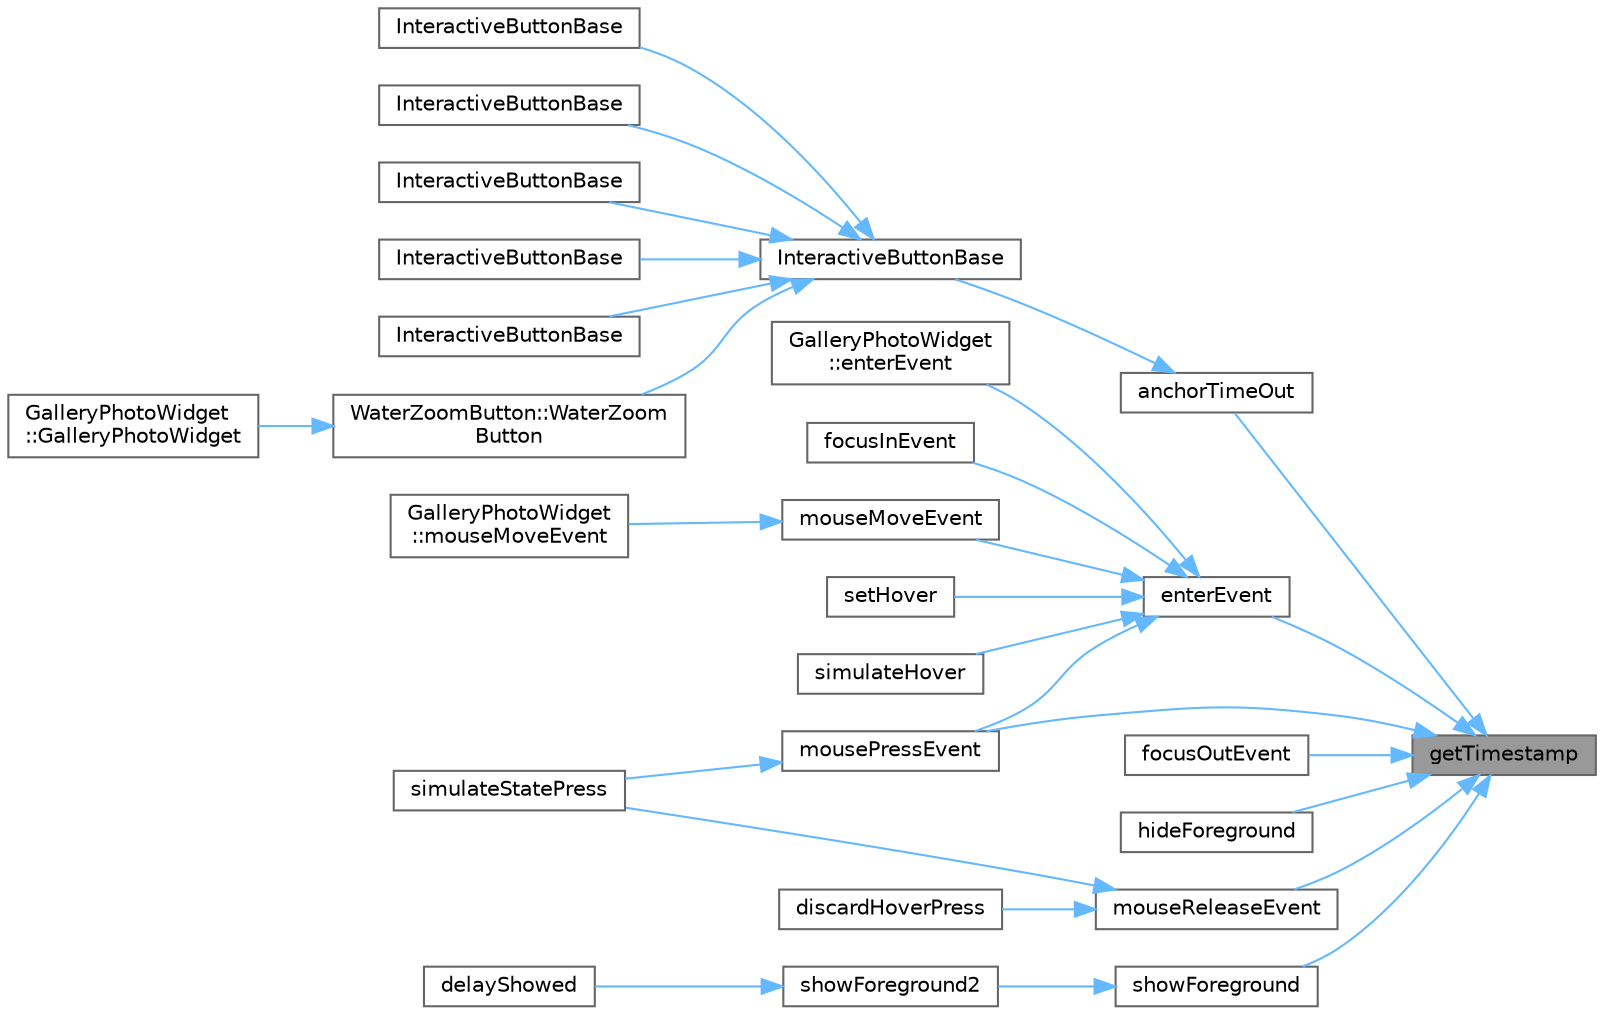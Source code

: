 digraph "getTimestamp"
{
 // LATEX_PDF_SIZE
  bgcolor="transparent";
  edge [fontname=Helvetica,fontsize=10,labelfontname=Helvetica,labelfontsize=10];
  node [fontname=Helvetica,fontsize=10,shape=box,height=0.2,width=0.4];
  rankdir="RL";
  Node1 [id="Node000001",label="getTimestamp",height=0.2,width=0.4,color="gray40", fillcolor="grey60", style="filled", fontcolor="black",tooltip="获取现行时间戳，13位，精确到毫秒"];
  Node1 -> Node2 [id="edge1_Node000001_Node000002",dir="back",color="steelblue1",style="solid",tooltip=" "];
  Node2 [id="Node000002",label="anchorTimeOut",height=0.2,width=0.4,color="grey40", fillcolor="white", style="filled",URL="$class_interactive_button_base.html#a2d931d31fd686e9038f836548352edb7",tooltip="锚点定时器超时"];
  Node2 -> Node3 [id="edge2_Node000002_Node000003",dir="back",color="steelblue1",style="solid",tooltip=" "];
  Node3 [id="Node000003",label="InteractiveButtonBase",height=0.2,width=0.4,color="grey40", fillcolor="white", style="filled",URL="$class_interactive_button_base.html#ab3e99b906240474b3d0333df4abef46a",tooltip="构造函数，初始化交互式按钮"];
  Node3 -> Node4 [id="edge3_Node000003_Node000004",dir="back",color="steelblue1",style="solid",tooltip=" "];
  Node4 [id="Node000004",label="InteractiveButtonBase",height=0.2,width=0.4,color="grey40", fillcolor="white", style="filled",URL="$class_interactive_button_base.html#a6eebf2b6456392af23c9fa7d460273ad",tooltip="构造函数，初始化带图标和文本的交互式按钮"];
  Node3 -> Node5 [id="edge4_Node000003_Node000005",dir="back",color="steelblue1",style="solid",tooltip=" "];
  Node5 [id="Node000005",label="InteractiveButtonBase",height=0.2,width=0.4,color="grey40", fillcolor="white", style="filled",URL="$class_interactive_button_base.html#ab99462504f567bf4f222472f0ad8a707",tooltip="构造函数，初始化带图标的交互式按钮"];
  Node3 -> Node6 [id="edge5_Node000003_Node000006",dir="back",color="steelblue1",style="solid",tooltip=" "];
  Node6 [id="Node000006",label="InteractiveButtonBase",height=0.2,width=0.4,color="grey40", fillcolor="white", style="filled",URL="$class_interactive_button_base.html#aebc09373f6bcfee2be33094d1a68854a",tooltip="构造函数，初始化带可变色图标和文本的交互式按钮"];
  Node3 -> Node7 [id="edge6_Node000003_Node000007",dir="back",color="steelblue1",style="solid",tooltip=" "];
  Node7 [id="Node000007",label="InteractiveButtonBase",height=0.2,width=0.4,color="grey40", fillcolor="white", style="filled",URL="$class_interactive_button_base.html#ad2b0083f25bd59c8745b54a2f7751459",tooltip="构造函数，初始化带可变色图标的交互式按钮"];
  Node3 -> Node8 [id="edge7_Node000003_Node000008",dir="back",color="steelblue1",style="solid",tooltip=" "];
  Node8 [id="Node000008",label="InteractiveButtonBase",height=0.2,width=0.4,color="grey40", fillcolor="white", style="filled",URL="$class_interactive_button_base.html#a9bab7f18f13583f3104d273a2edcac3a",tooltip="构造函数，初始化带文本的交互式按钮"];
  Node3 -> Node9 [id="edge8_Node000003_Node000009",dir="back",color="steelblue1",style="solid",tooltip=" "];
  Node9 [id="Node000009",label="WaterZoomButton::WaterZoom\lButton",height=0.2,width=0.4,color="grey40", fillcolor="white", style="filled",URL="$class_water_zoom_button.html#a1e0e31836386f06150879536d24fb281",tooltip="构造函数，初始化 WaterZoomButton"];
  Node9 -> Node10 [id="edge9_Node000009_Node000010",dir="back",color="steelblue1",style="solid",tooltip=" "];
  Node10 [id="Node000010",label="GalleryPhotoWidget\l::GalleryPhotoWidget",height=0.2,width=0.4,color="grey40", fillcolor="white", style="filled",URL="$class_gallery_photo_widget.html#abc019c01d5b82e834ecafe18b9c531ee",tooltip="构造函数，初始化照片卡片控件"];
  Node1 -> Node11 [id="edge10_Node000001_Node000011",dir="back",color="steelblue1",style="solid",tooltip=" "];
  Node11 [id="Node000011",label="enterEvent",height=0.2,width=0.4,color="grey40", fillcolor="white", style="filled",URL="$class_interactive_button_base.html#ae30868492e047dc485c73e92d33a0b1d",tooltip="鼠标进入事件"];
  Node11 -> Node12 [id="edge11_Node000011_Node000012",dir="back",color="steelblue1",style="solid",tooltip=" "];
  Node12 [id="Node000012",label="GalleryPhotoWidget\l::enterEvent",height=0.2,width=0.4,color="grey40", fillcolor="white", style="filled",URL="$class_gallery_photo_widget.html#ae30868492e047dc485c73e92d33a0b1d",tooltip="鼠标进入事件，启用阴影效果"];
  Node11 -> Node13 [id="edge12_Node000011_Node000013",dir="back",color="steelblue1",style="solid",tooltip=" "];
  Node13 [id="Node000013",label="focusInEvent",height=0.2,width=0.4,color="grey40", fillcolor="white", style="filled",URL="$class_interactive_button_base.html#abe839d2e8f13054e4eaf762f8ec98e50",tooltip="获得焦点事件"];
  Node11 -> Node14 [id="edge13_Node000011_Node000014",dir="back",color="steelblue1",style="solid",tooltip=" "];
  Node14 [id="Node000014",label="mouseMoveEvent",height=0.2,width=0.4,color="grey40", fillcolor="white", style="filled",URL="$class_interactive_button_base.html#a4d538d95963e25c7a27250e441321d72",tooltip="鼠标移动事件"];
  Node14 -> Node15 [id="edge14_Node000014_Node000015",dir="back",color="steelblue1",style="solid",tooltip=" "];
  Node15 [id="Node000015",label="GalleryPhotoWidget\l::mouseMoveEvent",height=0.2,width=0.4,color="grey40", fillcolor="white", style="filled",URL="$class_gallery_photo_widget.html#a4d538d95963e25c7a27250e441321d72",tooltip="鼠标移动事件，处理标题颜色变化"];
  Node11 -> Node16 [id="edge15_Node000011_Node000016",dir="back",color="steelblue1",style="solid",tooltip=" "];
  Node16 [id="Node000016",label="mousePressEvent",height=0.2,width=0.4,color="grey40", fillcolor="white", style="filled",URL="$class_interactive_button_base.html#a7523c71b2bf60975302287ec8923f80e",tooltip="鼠标按下事件"];
  Node16 -> Node17 [id="edge16_Node000016_Node000017",dir="back",color="steelblue1",style="solid",tooltip=" "];
  Node17 [id="Node000017",label="simulateStatePress",height=0.2,width=0.4,color="grey40", fillcolor="white", style="filled",URL="$class_interactive_button_base.html#a36feb440c8c3ad3d14be7e3bc6783216",tooltip="模拟按下状态"];
  Node11 -> Node18 [id="edge17_Node000011_Node000018",dir="back",color="steelblue1",style="solid",tooltip=" "];
  Node18 [id="Node000018",label="setHover",height=0.2,width=0.4,color="grey40", fillcolor="white", style="filled",URL="$class_interactive_button_base.html#a9854bb634634e21c083d3b0f617c09a2",tooltip="模拟悬浮状态"];
  Node11 -> Node19 [id="edge18_Node000011_Node000019",dir="back",color="steelblue1",style="solid",tooltip=" "];
  Node19 [id="Node000019",label="simulateHover",height=0.2,width=0.4,color="grey40", fillcolor="white", style="filled",URL="$class_interactive_button_base.html#a4f1950a9b78331a1cce8846ac293d508",tooltip="模拟悬浮状态"];
  Node1 -> Node20 [id="edge19_Node000001_Node000020",dir="back",color="steelblue1",style="solid",tooltip=" "];
  Node20 [id="Node000020",label="focusOutEvent",height=0.2,width=0.4,color="grey40", fillcolor="white", style="filled",URL="$class_interactive_button_base.html#a34b9c9f85e5a9f57123a2ac7398fa7d2",tooltip="失去焦点事件"];
  Node1 -> Node21 [id="edge20_Node000001_Node000021",dir="back",color="steelblue1",style="solid",tooltip=" "];
  Node21 [id="Node000021",label="hideForeground",height=0.2,width=0.4,color="grey40", fillcolor="white", style="filled",URL="$class_interactive_button_base.html#a722466446c20d1ce83153d784350454f",tooltip="隐藏前景"];
  Node1 -> Node16 [id="edge21_Node000001_Node000016",dir="back",color="steelblue1",style="solid",tooltip=" "];
  Node1 -> Node22 [id="edge22_Node000001_Node000022",dir="back",color="steelblue1",style="solid",tooltip=" "];
  Node22 [id="Node000022",label="mouseReleaseEvent",height=0.2,width=0.4,color="grey40", fillcolor="white", style="filled",URL="$class_interactive_button_base.html#a2de3e1806dc8e5d659fc1f35545a5b87",tooltip="鼠标松开事件"];
  Node22 -> Node23 [id="edge23_Node000022_Node000023",dir="back",color="steelblue1",style="solid",tooltip=" "];
  Node23 [id="Node000023",label="discardHoverPress",height=0.2,width=0.4,color="grey40", fillcolor="white", style="filled",URL="$class_interactive_button_base.html#a2305ba027b63917e3e42f881fb41a7a5",tooltip="取消悬浮和按下状态"];
  Node22 -> Node17 [id="edge24_Node000022_Node000017",dir="back",color="steelblue1",style="solid",tooltip=" "];
  Node1 -> Node24 [id="edge25_Node000001_Node000024",dir="back",color="steelblue1",style="solid",tooltip=" "];
  Node24 [id="Node000024",label="showForeground",height=0.2,width=0.4,color="grey40", fillcolor="white", style="filled",URL="$class_interactive_button_base.html#adf6da54bec5fc124ac6a4fa145bd3c74",tooltip="触发前景出现动画"];
  Node24 -> Node25 [id="edge26_Node000024_Node000025",dir="back",color="steelblue1",style="solid",tooltip=" "];
  Node25 [id="Node000025",label="showForeground2",height=0.2,width=0.4,color="grey40", fillcolor="white", style="filled",URL="$class_interactive_button_base.html#a9b355cda7fcbce2925738f188666e5a2",tooltip="触发前景出现动画（指定方向）"];
  Node25 -> Node26 [id="edge27_Node000025_Node000026",dir="back",color="steelblue1",style="solid",tooltip=" "];
  Node26 [id="Node000026",label="delayShowed",height=0.2,width=0.4,color="grey40", fillcolor="white", style="filled",URL="$class_interactive_button_base.html#a97a222b1c6a9906f54b5ae148595191c",tooltip="延迟触发前景出现动画"];
}
